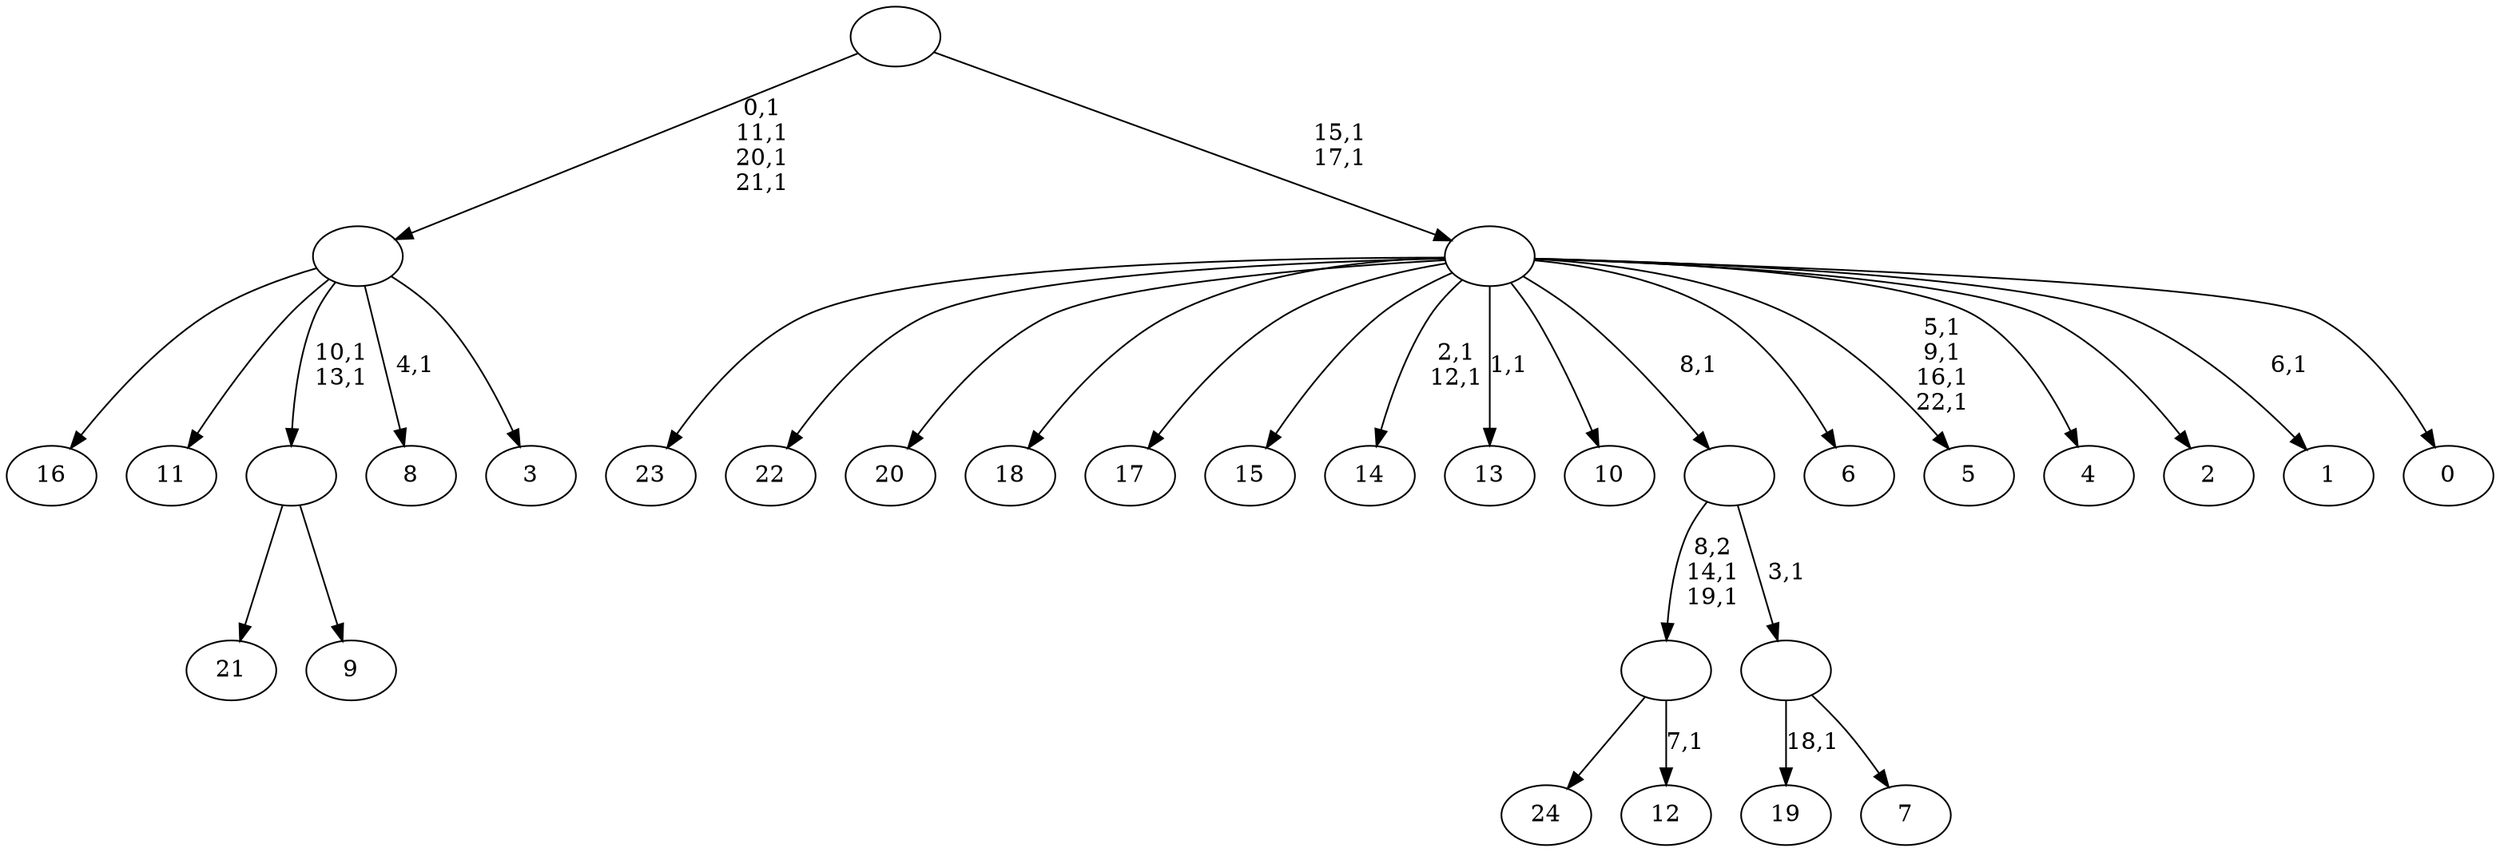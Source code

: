digraph T {
	48 [label="24"]
	47 [label="23"]
	46 [label="22"]
	45 [label="21"]
	44 [label="20"]
	43 [label="19"]
	41 [label="18"]
	40 [label="17"]
	39 [label="16"]
	38 [label="15"]
	37 [label="14"]
	34 [label="13"]
	32 [label="12"]
	30 [label=""]
	28 [label="11"]
	27 [label="10"]
	26 [label="9"]
	25 [label=""]
	23 [label="8"]
	21 [label="7"]
	20 [label=""]
	19 [label=""]
	18 [label="6"]
	17 [label="5"]
	12 [label="4"]
	11 [label="3"]
	10 [label=""]
	6 [label="2"]
	5 [label="1"]
	3 [label="0"]
	2 [label=""]
	0 [label=""]
	30 -> 32 [label="7,1"]
	30 -> 48 [label=""]
	25 -> 45 [label=""]
	25 -> 26 [label=""]
	20 -> 43 [label="18,1"]
	20 -> 21 [label=""]
	19 -> 30 [label="8,2\n14,1\n19,1"]
	19 -> 20 [label="3,1"]
	10 -> 23 [label="4,1"]
	10 -> 25 [label="10,1\n13,1"]
	10 -> 39 [label=""]
	10 -> 28 [label=""]
	10 -> 11 [label=""]
	2 -> 5 [label="6,1"]
	2 -> 17 [label="5,1\n9,1\n16,1\n22,1"]
	2 -> 34 [label="1,1"]
	2 -> 37 [label="2,1\n12,1"]
	2 -> 47 [label=""]
	2 -> 46 [label=""]
	2 -> 44 [label=""]
	2 -> 41 [label=""]
	2 -> 40 [label=""]
	2 -> 38 [label=""]
	2 -> 27 [label=""]
	2 -> 19 [label="8,1"]
	2 -> 18 [label=""]
	2 -> 12 [label=""]
	2 -> 6 [label=""]
	2 -> 3 [label=""]
	0 -> 2 [label="15,1\n17,1"]
	0 -> 10 [label="0,1\n11,1\n20,1\n21,1"]
}

